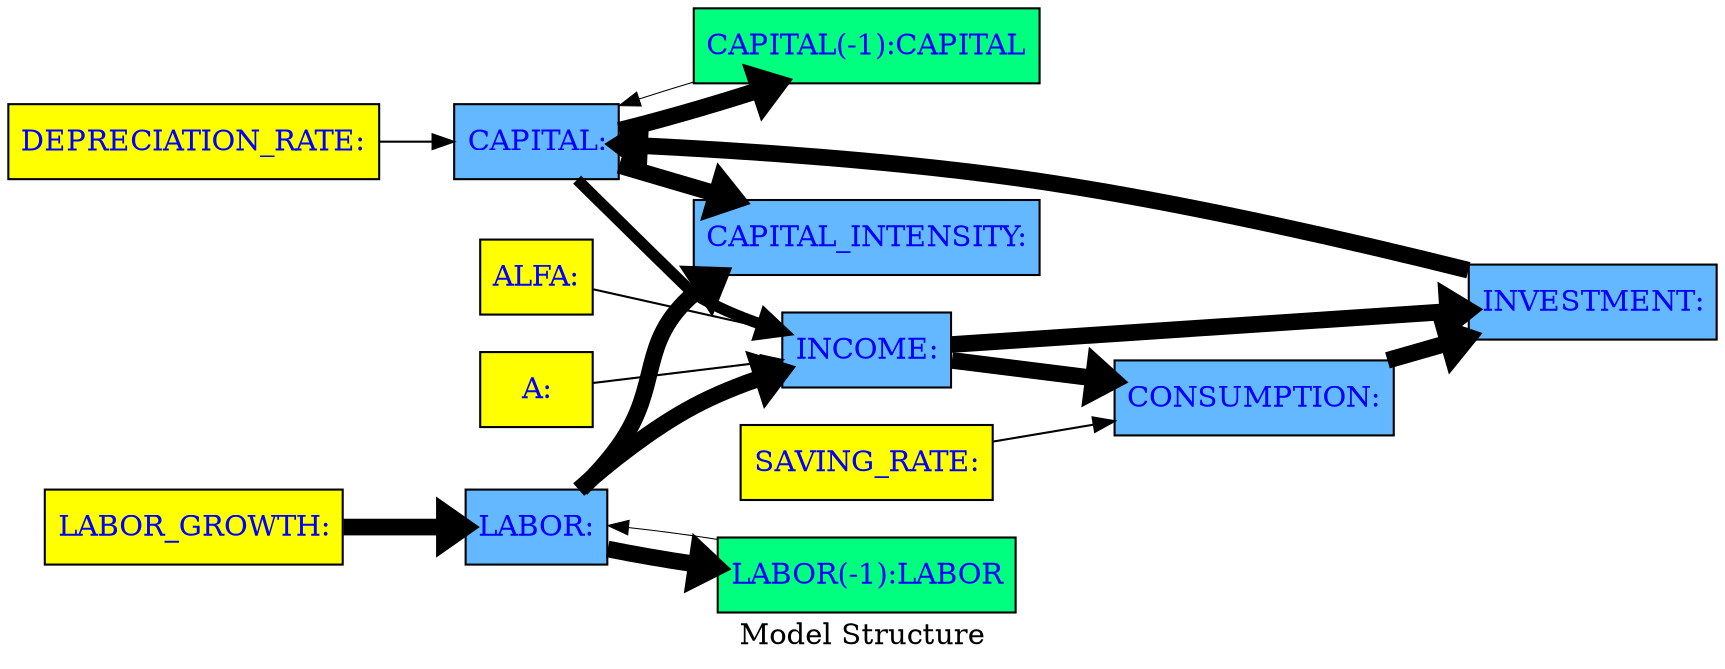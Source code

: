 digraph TD { rankdir ="LR" 
{node  [margin=0.025 fontcolor=blue style=filled ] 
 "CAPITAL_INTENSITY" [ shape=box fillcolor= steelblue1 tooltip="CAPITAL_INTENSITY&#10;FRML &lt;&gt; CAPITAL_INTENSITY = CAPITAL/LABOR  &#36;"  margin=0.025 fontcolor=blue style = filled  label=<<TABLE BORDER='0' CELLBORDER = '0' style = "filled"  > <TR><TD tooltip="CAPITAL_INTENSITY&#10;FRML &lt;&gt; CAPITAL_INTENSITY = CAPITAL/LABOR  &#36;">CAPITAL_INTENSITY:</TD></TR> </TABLE>> ]
"ALFA" [ shape=box fillcolor= yellow tooltip="ALFA&#10;Exogen"  margin=0.025 fontcolor=blue style = filled  label=<<TABLE BORDER='0' CELLBORDER = '0' style = "filled"  > <TR><TD tooltip="ALFA&#10;Exogen">ALFA:</TD></TR> </TABLE>> ]
"CAPITAL(-1)" [ shape=box fillcolor= springgreen tooltip="CAPITAL&#10;FRML &lt;&gt; CAPITAL=CAPITAL(-1)+(INVESTMENT-DEPRECIATION_RATE * CAPITAL(-1))&#36;"  margin=0.025 fontcolor=blue style = filled  label=<<TABLE BORDER='0' CELLBORDER = '0' style = "filled"  > <TR><TD tooltip="CAPITAL&#10;FRML &lt;&gt; CAPITAL=CAPITAL(-1)+(INVESTMENT-DEPRECIATION_RATE * CAPITAL(-1))&#36;">CAPITAL(-1):CAPITAL</TD></TR> </TABLE>> ]
"INCOME" [ shape=box fillcolor= steelblue1 tooltip="INCOME&#10;FRML &lt;&gt; INCOME          = A  * CAPITAL**ALFA * LABOR **(1-ALFA)  &#36;"  margin=0.025 fontcolor=blue style = filled  label=<<TABLE BORDER='0' CELLBORDER = '0' style = "filled"  > <TR><TD tooltip="INCOME&#10;FRML &lt;&gt; INCOME          = A  * CAPITAL**ALFA * LABOR **(1-ALFA)  &#36;">INCOME:</TD></TR> </TABLE>> ]
"LABOR_GROWTH" [ shape=box fillcolor= yellow tooltip="LABOR_GROWTH&#10;Exogen"  margin=0.025 fontcolor=blue style = filled  label=<<TABLE BORDER='0' CELLBORDER = '0' style = "filled"  > <TR><TD tooltip="LABOR_GROWTH&#10;Exogen">LABOR_GROWTH:</TD></TR> </TABLE>> ]
"CAPITAL" [ shape=box fillcolor= steelblue1 tooltip="CAPITAL&#10;FRML &lt;&gt; CAPITAL=CAPITAL(-1)+(INVESTMENT-DEPRECIATION_RATE * CAPITAL(-1))&#36;"  margin=0.025 fontcolor=blue style = filled  label=<<TABLE BORDER='0' CELLBORDER = '0' style = "filled"  > <TR><TD tooltip="CAPITAL&#10;FRML &lt;&gt; CAPITAL=CAPITAL(-1)+(INVESTMENT-DEPRECIATION_RATE * CAPITAL(-1))&#36;">CAPITAL:</TD></TR> </TABLE>> ]
"SAVING_RATE" [ shape=box fillcolor= yellow tooltip="SAVING_RATE&#10;Exogen"  margin=0.025 fontcolor=blue style = filled  label=<<TABLE BORDER='0' CELLBORDER = '0' style = "filled"  > <TR><TD tooltip="SAVING_RATE&#10;Exogen">SAVING_RATE:</TD></TR> </TABLE>> ]
"A" [ shape=box fillcolor= yellow tooltip="A&#10;Exogen"  margin=0.025 fontcolor=blue style = filled  label=<<TABLE BORDER='0' CELLBORDER = '0' style = "filled"  > <TR><TD tooltip="A&#10;Exogen">A:</TD></TR> </TABLE>> ]
"INVESTMENT" [ shape=box fillcolor= steelblue1 tooltip="INVESTMENT&#10;FRML &lt;&gt; INVESTMENT      = INCOME - CONSUMPTION    &#36;"  margin=0.025 fontcolor=blue style = filled  label=<<TABLE BORDER='0' CELLBORDER = '0' style = "filled"  > <TR><TD tooltip="INVESTMENT&#10;FRML &lt;&gt; INVESTMENT      = INCOME - CONSUMPTION    &#36;">INVESTMENT:</TD></TR> </TABLE>> ]
"LABOR" [ shape=box fillcolor= steelblue1 tooltip="LABOR&#10;FRML &lt;&gt; LABOR=LABOR(-1)+(LABOR_GROWTH * LABOR(-1))&#36;"  margin=0.025 fontcolor=blue style = filled  label=<<TABLE BORDER='0' CELLBORDER = '0' style = "filled"  > <TR><TD tooltip="LABOR&#10;FRML &lt;&gt; LABOR=LABOR(-1)+(LABOR_GROWTH * LABOR(-1))&#36;">LABOR:</TD></TR> </TABLE>> ]
"DEPRECIATION_RATE" [ shape=box fillcolor= yellow tooltip="DEPRECIATION_RATE&#10;Exogen"  margin=0.025 fontcolor=blue style = filled  label=<<TABLE BORDER='0' CELLBORDER = '0' style = "filled"  > <TR><TD tooltip="DEPRECIATION_RATE&#10;Exogen">DEPRECIATION_RATE:</TD></TR> </TABLE>> ]
"CONSUMPTION" [ shape=box fillcolor= steelblue1 tooltip="CONSUMPTION&#10;FRML &lt;&gt; CONSUMPTION     = (1-SAVING_RATE)  * INCOME  &#36;"  margin=0.025 fontcolor=blue style = filled  label=<<TABLE BORDER='0' CELLBORDER = '0' style = "filled"  > <TR><TD tooltip="CONSUMPTION&#10;FRML &lt;&gt; CONSUMPTION     = (1-SAVING_RATE)  * INCOME  &#36;">CONSUMPTION:</TD></TR> </TABLE>> ]
"LABOR(-1)" [ shape=box fillcolor= springgreen tooltip="LABOR&#10;FRML &lt;&gt; LABOR=LABOR(-1)+(LABOR_GROWTH * LABOR(-1))&#36;"  margin=0.025 fontcolor=blue style = filled  label=<<TABLE BORDER='0' CELLBORDER = '0' style = "filled"  > <TR><TD tooltip="LABOR&#10;FRML &lt;&gt; LABOR=LABOR(-1)+(LABOR_GROWTH * LABOR(-1))&#36;">LABOR(-1):LABOR</TD></TR> </TABLE>> ] 
} 
"ALFA" -> "INCOME" [ style = filled tooltip=" ALFA -> INCOME Min. att. -0%  max: -0%" href="bogus" penwidth = 1.0 ]
"A" -> "INCOME" [ style = filled tooltip=" A -> INCOME Min. att. -0%  max: -0%" href="bogus" penwidth = 1.0 ]
"CAPITAL" -> "CAPITAL_INTENSITY" [ style = filled tooltip=" CAPITAL -> CAPITAL_INTENSITY Min. att. -647%  max: -3%" href="bogus" penwidth = 8.0 ]
"INVESTMENT" -> "CAPITAL" [ style = filled tooltip=" INVESTMENT -> CAPITAL Min. att. 6%  max: 100%" href="bogus" penwidth = 8.0 ]
"CAPITAL" -> "INCOME" [ style = filled tooltip=" CAPITAL -> INCOME Min. att. 3%  max: 54%" href="bogus" penwidth = 5.422974734681451 ]
"LABOR(-1)" -> "LABOR" [ style = filled tooltip=NA href="bogus" penwidth = 0.5 ]
"LABOR" -> "CAPITAL_INTENSITY" [ style = filled tooltip=" LABOR -> CAPITAL_INTENSITY Min. att. 103%  max: 1269%" href="bogus" penwidth = 8.0 ]
"DEPRECIATION_RATE" -> "CAPITAL" [ style = filled tooltip=" DEPRECIATION_RATE -> CAPITAL Min. att. 0%  max: 0%" href="bogus" penwidth = 1.0 ]
"SAVING_RATE" -> "CONSUMPTION" [ style = filled tooltip=" SAVING_RATE -> CONSUMPTION Min. att. 0%  max: 0%" href="bogus" penwidth = 1.0 ]
"INCOME" -> "CONSUMPTION" [ style = filled tooltip=" INCOME -> CONSUMPTION Min. att. 100%  max: 100%" href="bogus" penwidth = 8.0 ]
"LABOR" -> "LABOR(-1)" [ style = filled tooltip=" LABOR -> LABOR(-1) Min. att. 0%  max: 100%" href="bogus" penwidth = 8.0 ]
"LABOR_GROWTH" -> "LABOR" [ style = filled tooltip=" LABOR_GROWTH -> LABOR Min. att. 0%  max: 100%" href="bogus" penwidth = 8.0 ]
"LABOR" -> "INCOME" [ style = filled tooltip=" LABOR -> INCOME Min. att. 59%  max: 97%" href="bogus" penwidth = 8.0 ]
"CONSUMPTION" -> "INVESTMENT" [ style = filled tooltip=" CONSUMPTION -> INVESTMENT Min. att. -1900%  max: -1900%" href="bogus" penwidth = 8.0 ]
"CAPITAL(-1)" -> "CAPITAL" [ style = filled tooltip=NA href="bogus" penwidth = 0.5 ]
"CAPITAL" -> "CAPITAL(-1)" [ style = filled tooltip=" CAPITAL -> CAPITAL(-1) Min. att. 0%  max: 94%" href="bogus" penwidth = 8.0 ]
"INCOME" -> "INVESTMENT" [ style = filled tooltip=" INCOME -> INVESTMENT Min. att. 2000%  max: 2000%" href="bogus" penwidth = 8.0 ]
 label = "Model Structure";
}